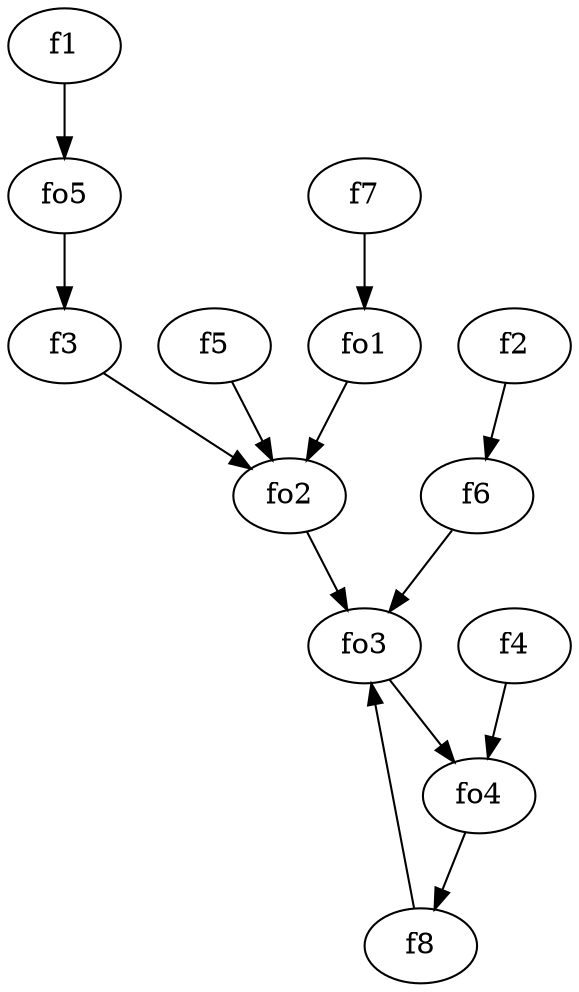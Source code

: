strict digraph  {
f1;
f2;
f3;
f4;
f5;
f6;
f7;
f8;
fo1;
fo2;
fo3;
fo4;
fo5;
f1 -> fo5  [weight=2];
f2 -> f6  [weight=2];
f3 -> fo2  [weight=2];
f4 -> fo4  [weight=2];
f5 -> fo2  [weight=2];
f6 -> fo3  [weight=2];
f7 -> fo1  [weight=2];
f8 -> fo3  [weight=2];
fo1 -> fo2  [weight=2];
fo2 -> fo3  [weight=2];
fo3 -> fo4  [weight=2];
fo4 -> f8  [weight=2];
fo5 -> f3  [weight=2];
}
